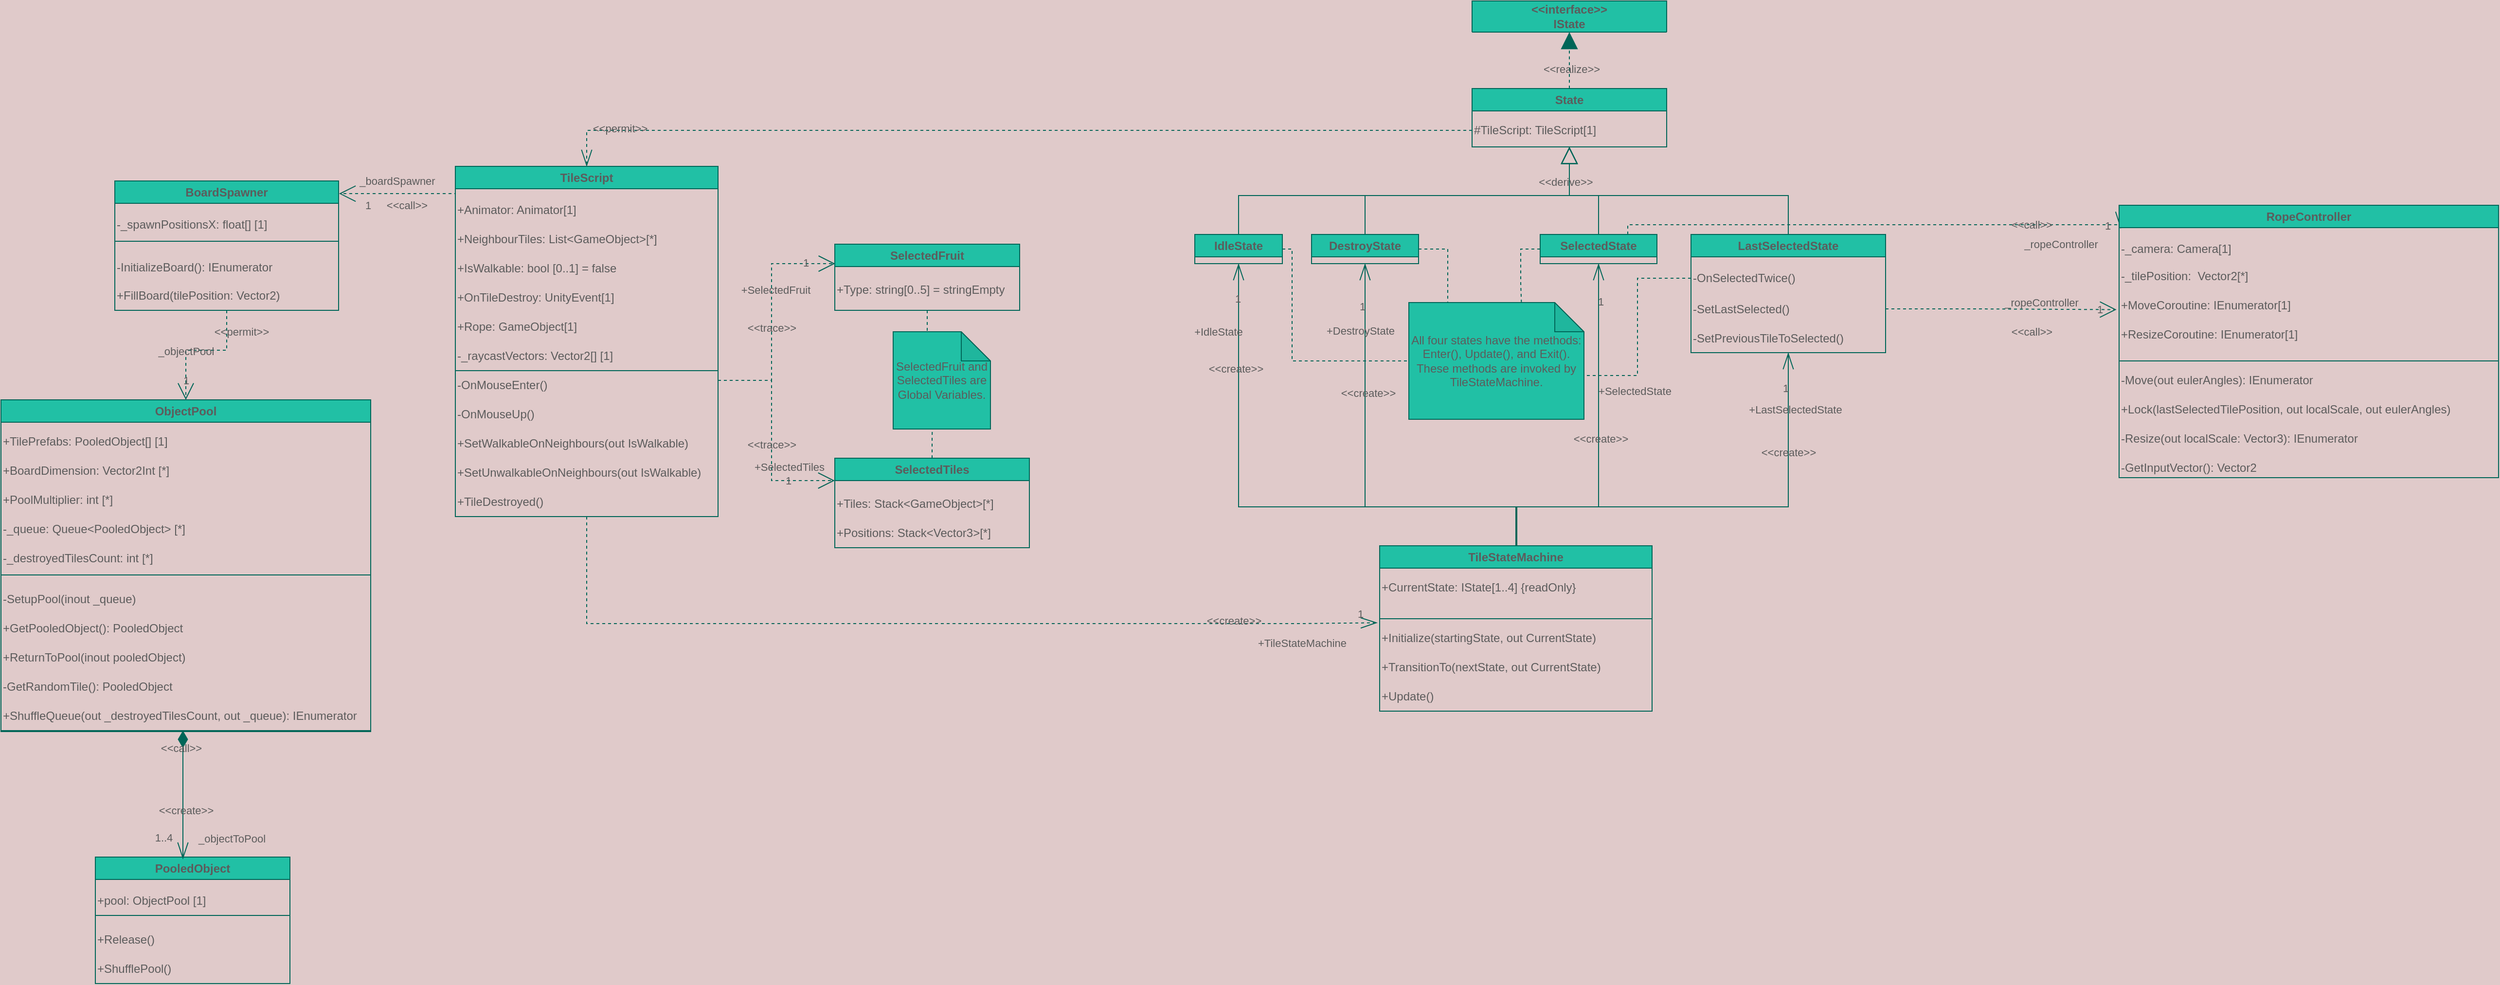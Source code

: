 <mxfile version="21.6.9" type="device">
  <diagram id="C5RBs43oDa-KdzZeNtuy" name="Page-1">
    <mxGraphModel dx="3450" dy="1766" grid="0" gridSize="10" guides="1" tooltips="1" connect="1" arrows="1" fold="1" page="0" pageScale="1" pageWidth="827" pageHeight="583" background="#E0CACA" math="0" shadow="0">
      <root>
        <mxCell id="WIyWlLk6GJQsqaUBKTNV-0" />
        <mxCell id="WIyWlLk6GJQsqaUBKTNV-1" parent="WIyWlLk6GJQsqaUBKTNV-0" />
        <mxCell id="SFKILxLSwBhXkKVqzURa-63" style="edgeStyle=orthogonalEdgeStyle;rounded=0;orthogonalLoop=1;jettySize=auto;html=1;entryX=0.002;entryY=0.289;entryDx=0;entryDy=0;fontFamily=Helvetica;fontSize=12;fontColor=default;dashed=1;endArrow=open;endFill=0;endSize=15;labelBackgroundColor=none;entryPerimeter=0;strokeColor=#006658;" parent="WIyWlLk6GJQsqaUBKTNV-1" source="uQVrP28S_F7K4TdN7hIF-12" target="SFKILxLSwBhXkKVqzURa-49" edge="1">
          <mxGeometry relative="1" as="geometry">
            <Array as="points">
              <mxPoint x="-1465" y="-710" />
              <mxPoint x="-1465" y="-830" />
              <mxPoint x="-1400" y="-830" />
            </Array>
          </mxGeometry>
        </mxCell>
        <mxCell id="oiQI0FqOkNspHOUpeURa-0" value="1" style="edgeLabel;html=1;align=center;verticalAlign=middle;resizable=0;points=[];labelBackgroundColor=none;fontColor=#5C5C5C;" parent="SFKILxLSwBhXkKVqzURa-63" vertex="1" connectable="0">
          <mxGeometry x="0.739" y="1" relative="1" as="geometry">
            <mxPoint as="offset" />
          </mxGeometry>
        </mxCell>
        <mxCell id="oiQI0FqOkNspHOUpeURa-2" value="+SelectedFruit" style="edgeLabel;html=1;align=center;verticalAlign=middle;resizable=0;points=[];labelBackgroundColor=none;fontColor=#5C5C5C;" parent="SFKILxLSwBhXkKVqzURa-63" vertex="1" connectable="0">
          <mxGeometry x="0.239" y="-2" relative="1" as="geometry">
            <mxPoint x="2" y="1" as="offset" />
          </mxGeometry>
        </mxCell>
        <mxCell id="oiQI0FqOkNspHOUpeURa-43" value="&amp;lt;&amp;lt;trace&amp;gt;&amp;gt;" style="edgeLabel;html=1;align=center;verticalAlign=middle;resizable=0;points=[];labelBackgroundColor=none;fontColor=#5C5C5C;" parent="SFKILxLSwBhXkKVqzURa-63" vertex="1" connectable="0">
          <mxGeometry x="-0.094" relative="1" as="geometry">
            <mxPoint as="offset" />
          </mxGeometry>
        </mxCell>
        <mxCell id="SFKILxLSwBhXkKVqzURa-80" style="edgeStyle=orthogonalEdgeStyle;rounded=0;orthogonalLoop=1;jettySize=auto;html=1;entryX=0;entryY=0.25;entryDx=0;entryDy=0;fontFamily=Helvetica;fontSize=12;fontColor=default;dashed=1;endSize=15;endArrow=open;endFill=0;labelBackgroundColor=none;strokeColor=#006658;" parent="WIyWlLk6GJQsqaUBKTNV-1" source="uQVrP28S_F7K4TdN7hIF-12" target="SFKILxLSwBhXkKVqzURa-46" edge="1">
          <mxGeometry relative="1" as="geometry">
            <Array as="points">
              <mxPoint x="-1465" y="-710" />
              <mxPoint x="-1465" y="-607" />
            </Array>
          </mxGeometry>
        </mxCell>
        <mxCell id="oiQI0FqOkNspHOUpeURa-1" value="1" style="edgeLabel;html=1;align=center;verticalAlign=middle;resizable=0;points=[];labelBackgroundColor=none;fontColor=#5C5C5C;" parent="SFKILxLSwBhXkKVqzURa-80" vertex="1" connectable="0">
          <mxGeometry x="0.566" relative="1" as="geometry">
            <mxPoint as="offset" />
          </mxGeometry>
        </mxCell>
        <mxCell id="oiQI0FqOkNspHOUpeURa-3" value="+SelectedTiles" style="edgeLabel;html=1;align=center;verticalAlign=middle;resizable=0;points=[];labelBackgroundColor=none;fontColor=#5C5C5C;" parent="SFKILxLSwBhXkKVqzURa-80" vertex="1" connectable="0">
          <mxGeometry x="-0.091" y="1" relative="1" as="geometry">
            <mxPoint x="17" y="42" as="offset" />
          </mxGeometry>
        </mxCell>
        <mxCell id="oiQI0FqOkNspHOUpeURa-44" value="&amp;lt;&amp;lt;trace&amp;gt;&amp;gt;" style="edgeLabel;html=1;align=center;verticalAlign=middle;resizable=0;points=[];labelBackgroundColor=none;fontColor=#5C5C5C;" parent="SFKILxLSwBhXkKVqzURa-80" vertex="1" connectable="0">
          <mxGeometry x="0.085" relative="1" as="geometry">
            <mxPoint as="offset" />
          </mxGeometry>
        </mxCell>
        <mxCell id="uQVrP28S_F7K4TdN7hIF-12" value="&lt;div&gt;TileScript&lt;/div&gt;" style="swimlane;whiteSpace=wrap;html=1;fillStyle=auto;labelBackgroundColor=none;rounded=0;fillColor=#21C0A5;strokeColor=#006658;fontColor=#5C5C5C;" parent="WIyWlLk6GJQsqaUBKTNV-1" vertex="1">
          <mxGeometry x="-1790" y="-930" width="270" height="360" as="geometry" />
        </mxCell>
        <mxCell id="uQVrP28S_F7K4TdN7hIF-13" value="+Animator: Animator[1]" style="text;html=1;align=left;verticalAlign=middle;resizable=0;points=[];autosize=1;strokeColor=none;fillColor=none;container=0;labelPosition=center;verticalLabelPosition=middle;labelBackgroundColor=none;rounded=0;fontColor=#5C5C5C;" parent="uQVrP28S_F7K4TdN7hIF-12" vertex="1">
          <mxGeometry y="30" width="140" height="30" as="geometry" />
        </mxCell>
        <mxCell id="uQVrP28S_F7K4TdN7hIF-15" value="+NeighbourTiles: List&amp;lt;GameObject&amp;gt;[*]" style="text;html=1;align=left;verticalAlign=middle;resizable=0;points=[];autosize=1;strokeColor=none;fillColor=none;labelBackgroundColor=none;rounded=0;fontColor=#5C5C5C;" parent="uQVrP28S_F7K4TdN7hIF-12" vertex="1">
          <mxGeometry y="60" width="230" height="30" as="geometry" />
        </mxCell>
        <mxCell id="uQVrP28S_F7K4TdN7hIF-16" value="+IsWalkable: bool [0..1] = false" style="text;html=1;align=left;verticalAlign=middle;resizable=0;points=[];autosize=1;strokeColor=none;fillColor=none;labelBackgroundColor=none;rounded=0;fontColor=#5C5C5C;" parent="uQVrP28S_F7K4TdN7hIF-12" vertex="1">
          <mxGeometry y="90" width="180" height="30" as="geometry" />
        </mxCell>
        <mxCell id="uQVrP28S_F7K4TdN7hIF-18" value="+OnTileDestroy: UnityEvent[1]" style="text;html=1;align=left;verticalAlign=middle;resizable=0;points=[];autosize=1;strokeColor=none;fillColor=none;labelBackgroundColor=none;rounded=0;fontColor=#5C5C5C;" parent="uQVrP28S_F7K4TdN7hIF-12" vertex="1">
          <mxGeometry y="120" width="180" height="30" as="geometry" />
        </mxCell>
        <mxCell id="uQVrP28S_F7K4TdN7hIF-21" value="+Rope: GameObject[1]" style="text;html=1;align=left;verticalAlign=middle;resizable=0;points=[];autosize=1;strokeColor=none;fillColor=none;labelBackgroundColor=none;rounded=0;fontColor=#5C5C5C;" parent="uQVrP28S_F7K4TdN7hIF-12" vertex="1">
          <mxGeometry y="150" width="140" height="30" as="geometry" />
        </mxCell>
        <mxCell id="uQVrP28S_F7K4TdN7hIF-23" value="-_raycastVectors: Vector2[] [1]" style="text;html=1;align=left;verticalAlign=middle;resizable=0;points=[];autosize=1;strokeColor=none;fillColor=none;labelBackgroundColor=none;rounded=0;fontColor=#5C5C5C;" parent="uQVrP28S_F7K4TdN7hIF-12" vertex="1">
          <mxGeometry y="180" width="180" height="30" as="geometry" />
        </mxCell>
        <mxCell id="uQVrP28S_F7K4TdN7hIF-25" value="" style="swimlane;startSize=0;labelBackgroundColor=none;rounded=0;fillColor=#21C0A5;strokeColor=#006658;fontColor=#5C5C5C;" parent="uQVrP28S_F7K4TdN7hIF-12" vertex="1">
          <mxGeometry y="210" width="270" height="150" as="geometry" />
        </mxCell>
        <mxCell id="uQVrP28S_F7K4TdN7hIF-26" value="-OnMouseEnter()" style="text;html=1;align=left;verticalAlign=middle;resizable=0;points=[];autosize=1;strokeColor=none;fillColor=none;labelBackgroundColor=none;rounded=0;fontColor=#5C5C5C;" parent="uQVrP28S_F7K4TdN7hIF-25" vertex="1">
          <mxGeometry width="110" height="30" as="geometry" />
        </mxCell>
        <mxCell id="uQVrP28S_F7K4TdN7hIF-27" value="-OnMouseUp()" style="text;html=1;align=left;verticalAlign=middle;resizable=0;points=[];autosize=1;strokeColor=none;fillColor=none;labelBackgroundColor=none;rounded=0;fontColor=#5C5C5C;" parent="uQVrP28S_F7K4TdN7hIF-25" vertex="1">
          <mxGeometry y="30" width="100" height="30" as="geometry" />
        </mxCell>
        <mxCell id="uQVrP28S_F7K4TdN7hIF-28" value="+SetWalkableOnNeighbours(out IsWalkable)" style="text;html=1;align=left;verticalAlign=middle;resizable=0;points=[];autosize=1;strokeColor=none;fillColor=none;labelBackgroundColor=none;rounded=0;fontColor=#5C5C5C;" parent="uQVrP28S_F7K4TdN7hIF-25" vertex="1">
          <mxGeometry y="60" width="250" height="30" as="geometry" />
        </mxCell>
        <mxCell id="uQVrP28S_F7K4TdN7hIF-29" value="+SetUnwalkableOnNeighbours(out IsWalkable)" style="text;html=1;align=left;verticalAlign=middle;resizable=0;points=[];autosize=1;strokeColor=none;fillColor=none;labelBackgroundColor=none;rounded=0;fontColor=#5C5C5C;" parent="uQVrP28S_F7K4TdN7hIF-25" vertex="1">
          <mxGeometry y="90" width="270" height="30" as="geometry" />
        </mxCell>
        <mxCell id="uQVrP28S_F7K4TdN7hIF-30" value="+TileDestroyed()" style="text;html=1;align=left;verticalAlign=middle;resizable=0;points=[];autosize=1;strokeColor=none;fillColor=none;labelBackgroundColor=none;rounded=0;fontColor=#5C5C5C;" parent="uQVrP28S_F7K4TdN7hIF-25" vertex="1">
          <mxGeometry y="120" width="110" height="30" as="geometry" />
        </mxCell>
        <mxCell id="SFKILxLSwBhXkKVqzURa-65" style="edgeStyle=orthogonalEdgeStyle;rounded=0;orthogonalLoop=1;jettySize=auto;html=1;entryX=0.5;entryY=1;entryDx=0;entryDy=0;fontFamily=Helvetica;fontSize=12;fontColor=default;endSize=15;endArrow=openThin;endFill=0;exitX=0.5;exitY=0;exitDx=0;exitDy=0;labelBackgroundColor=none;strokeColor=#006658;" parent="WIyWlLk6GJQsqaUBKTNV-1" target="SFKILxLSwBhXkKVqzURa-17" edge="1">
          <mxGeometry relative="1" as="geometry">
            <Array as="points">
              <mxPoint x="-699" y="-580" />
              <mxPoint x="-985" y="-580" />
            </Array>
            <mxPoint x="-699" y="-540" as="sourcePoint" />
            <mxPoint x="-1054" y="-830" as="targetPoint" />
          </mxGeometry>
        </mxCell>
        <mxCell id="40h2hINtS4l5_tBlp3Hd-1" value="+IdleState" style="edgeLabel;html=1;align=center;verticalAlign=middle;resizable=0;points=[];labelBackgroundColor=none;fontColor=#5C5C5C;" parent="SFKILxLSwBhXkKVqzURa-65" vertex="1" connectable="0">
          <mxGeometry x="0.018" y="-4" relative="1" as="geometry">
            <mxPoint x="-54" y="-176" as="offset" />
          </mxGeometry>
        </mxCell>
        <mxCell id="oiQI0FqOkNspHOUpeURa-12" value="1" style="edgeLabel;html=1;align=center;verticalAlign=middle;resizable=0;points=[];labelBackgroundColor=none;fontColor=#5C5C5C;" parent="SFKILxLSwBhXkKVqzURa-65" vertex="1" connectable="0">
          <mxGeometry x="0.875" y="1" relative="1" as="geometry">
            <mxPoint as="offset" />
          </mxGeometry>
        </mxCell>
        <mxCell id="oiQI0FqOkNspHOUpeURa-37" value="&amp;lt;&amp;lt;create&amp;gt;&amp;gt;" style="edgeLabel;html=1;align=center;verticalAlign=middle;resizable=0;points=[];labelBackgroundColor=none;fontColor=#5C5C5C;" parent="SFKILxLSwBhXkKVqzURa-65" vertex="1" connectable="0">
          <mxGeometry x="0.625" y="3" relative="1" as="geometry">
            <mxPoint as="offset" />
          </mxGeometry>
        </mxCell>
        <mxCell id="SFKILxLSwBhXkKVqzURa-66" style="edgeStyle=orthogonalEdgeStyle;rounded=0;orthogonalLoop=1;jettySize=auto;html=1;entryX=0.5;entryY=1;entryDx=0;entryDy=0;fontFamily=Helvetica;fontSize=12;fontColor=default;endSize=15;endArrow=openThin;endFill=0;labelBackgroundColor=none;strokeColor=#006658;" parent="WIyWlLk6GJQsqaUBKTNV-1" source="uQVrP28S_F7K4TdN7hIF-31" target="uQVrP28S_F7K4TdN7hIF-44" edge="1">
          <mxGeometry relative="1" as="geometry">
            <Array as="points">
              <mxPoint x="-700" y="-580" />
              <mxPoint x="-615" y="-580" />
            </Array>
            <mxPoint x="-735" y="-700" as="targetPoint" />
          </mxGeometry>
        </mxCell>
        <mxCell id="40h2hINtS4l5_tBlp3Hd-2" value="+SelectedState" style="edgeLabel;html=1;align=center;verticalAlign=middle;resizable=0;points=[];labelBackgroundColor=none;fontColor=#5C5C5C;" parent="SFKILxLSwBhXkKVqzURa-66" vertex="1" connectable="0">
          <mxGeometry x="-0.223" y="1" relative="1" as="geometry">
            <mxPoint x="38" y="-99" as="offset" />
          </mxGeometry>
        </mxCell>
        <mxCell id="oiQI0FqOkNspHOUpeURa-13" value="1" style="edgeLabel;html=1;align=center;verticalAlign=middle;resizable=0;points=[];labelBackgroundColor=none;fontColor=#5C5C5C;" parent="SFKILxLSwBhXkKVqzURa-66" vertex="1" connectable="0">
          <mxGeometry x="0.794" y="-2" relative="1" as="geometry">
            <mxPoint as="offset" />
          </mxGeometry>
        </mxCell>
        <mxCell id="oiQI0FqOkNspHOUpeURa-39" value="&amp;lt;&amp;lt;create&amp;gt;&amp;gt;" style="edgeLabel;html=1;align=center;verticalAlign=middle;resizable=0;points=[];labelBackgroundColor=none;fontColor=#5C5C5C;" parent="SFKILxLSwBhXkKVqzURa-66" vertex="1" connectable="0">
          <mxGeometry x="0.042" y="-2" relative="1" as="geometry">
            <mxPoint as="offset" />
          </mxGeometry>
        </mxCell>
        <mxCell id="SFKILxLSwBhXkKVqzURa-67" style="edgeStyle=orthogonalEdgeStyle;rounded=0;orthogonalLoop=1;jettySize=auto;html=1;fontFamily=Helvetica;fontSize=12;fontColor=default;endArrow=openThin;endFill=0;endSize=15;labelBackgroundColor=none;strokeColor=#006658;" parent="WIyWlLk6GJQsqaUBKTNV-1" source="uQVrP28S_F7K4TdN7hIF-31" target="SFKILxLSwBhXkKVqzURa-14" edge="1">
          <mxGeometry relative="1" as="geometry">
            <Array as="points">
              <mxPoint x="-700" y="-580" />
              <mxPoint x="-420" y="-580" />
            </Array>
            <mxPoint x="-115" y="-640" as="targetPoint" />
          </mxGeometry>
        </mxCell>
        <mxCell id="oiQI0FqOkNspHOUpeURa-15" value="1" style="edgeLabel;html=1;align=center;verticalAlign=middle;resizable=0;points=[];labelBackgroundColor=none;fontColor=#5C5C5C;" parent="SFKILxLSwBhXkKVqzURa-67" vertex="1" connectable="0">
          <mxGeometry x="0.849" y="3" relative="1" as="geometry">
            <mxPoint as="offset" />
          </mxGeometry>
        </mxCell>
        <mxCell id="oiQI0FqOkNspHOUpeURa-40" value="&amp;lt;&amp;lt;create&amp;gt;&amp;gt;" style="edgeLabel;html=1;align=center;verticalAlign=middle;resizable=0;points=[];labelBackgroundColor=none;fontColor=#5C5C5C;" parent="SFKILxLSwBhXkKVqzURa-67" vertex="1" connectable="0">
          <mxGeometry x="0.574" relative="1" as="geometry">
            <mxPoint as="offset" />
          </mxGeometry>
        </mxCell>
        <mxCell id="SFKILxLSwBhXkKVqzURa-68" style="edgeStyle=orthogonalEdgeStyle;rounded=0;orthogonalLoop=1;jettySize=auto;html=1;entryX=0.5;entryY=1;entryDx=0;entryDy=0;fontFamily=Helvetica;fontSize=12;fontColor=default;endArrow=openThin;endFill=0;endSize=15;labelBackgroundColor=none;strokeColor=#006658;" parent="WIyWlLk6GJQsqaUBKTNV-1" target="SFKILxLSwBhXkKVqzURa-29" edge="1">
          <mxGeometry relative="1" as="geometry">
            <mxPoint x="-700.0" y="-540" as="sourcePoint" />
            <mxPoint x="-230" y="-800" as="targetPoint" />
            <Array as="points">
              <mxPoint x="-700" y="-580" />
              <mxPoint x="-855" y="-580" />
            </Array>
          </mxGeometry>
        </mxCell>
        <mxCell id="40h2hINtS4l5_tBlp3Hd-3" value="+LastSelectedState" style="edgeLabel;html=1;align=center;verticalAlign=middle;resizable=0;points=[];labelBackgroundColor=none;fontColor=#5C5C5C;" parent="SFKILxLSwBhXkKVqzURa-68" vertex="1" connectable="0">
          <mxGeometry x="-0.58" y="4" relative="1" as="geometry">
            <mxPoint x="340" y="-104" as="offset" />
          </mxGeometry>
        </mxCell>
        <mxCell id="40h2hINtS4l5_tBlp3Hd-4" value="+DestroyState" style="edgeLabel;html=1;align=center;verticalAlign=middle;resizable=0;points=[];labelBackgroundColor=none;fontColor=#5C5C5C;" parent="SFKILxLSwBhXkKVqzURa-68" vertex="1" connectable="0">
          <mxGeometry x="0.653" y="-4" relative="1" as="geometry">
            <mxPoint x="-9" y="-8" as="offset" />
          </mxGeometry>
        </mxCell>
        <mxCell id="oiQI0FqOkNspHOUpeURa-14" value="1" style="edgeLabel;html=1;align=center;verticalAlign=middle;resizable=0;points=[];labelBackgroundColor=none;fontColor=#5C5C5C;" parent="SFKILxLSwBhXkKVqzURa-68" vertex="1" connectable="0">
          <mxGeometry x="0.805" y="3" relative="1" as="geometry">
            <mxPoint as="offset" />
          </mxGeometry>
        </mxCell>
        <mxCell id="oiQI0FqOkNspHOUpeURa-38" value="&amp;lt;&amp;lt;create&amp;gt;&amp;gt;" style="edgeLabel;html=1;align=center;verticalAlign=middle;resizable=0;points=[];labelBackgroundColor=none;fontColor=#5C5C5C;" parent="SFKILxLSwBhXkKVqzURa-68" vertex="1" connectable="0">
          <mxGeometry x="0.405" y="-3" relative="1" as="geometry">
            <mxPoint as="offset" />
          </mxGeometry>
        </mxCell>
        <mxCell id="uQVrP28S_F7K4TdN7hIF-31" value="TileStateMachine" style="swimlane;whiteSpace=wrap;html=1;labelBackgroundColor=none;rounded=0;fillColor=#21C0A5;strokeColor=#006658;fontColor=#5C5C5C;" parent="WIyWlLk6GJQsqaUBKTNV-1" vertex="1">
          <mxGeometry x="-840" y="-540" width="280" height="170" as="geometry" />
        </mxCell>
        <mxCell id="uQVrP28S_F7K4TdN7hIF-32" value="+CurrentState: IState[1..4] {readOnly}" style="text;html=1;align=left;verticalAlign=middle;resizable=0;points=[];autosize=1;strokeColor=none;fillColor=none;labelBackgroundColor=none;rounded=0;fontColor=#5C5C5C;" parent="uQVrP28S_F7K4TdN7hIF-31" vertex="1">
          <mxGeometry y="28" width="220" height="30" as="geometry" />
        </mxCell>
        <mxCell id="SFKILxLSwBhXkKVqzURa-82" style="edgeStyle=orthogonalEdgeStyle;rounded=0;orthogonalLoop=1;jettySize=auto;html=1;entryX=0.5;entryY=1;entryDx=0;entryDy=0;fontFamily=Helvetica;fontSize=12;fontColor=default;dashed=1;endSize=15;endArrow=block;endFill=1;labelBackgroundColor=none;strokeColor=#006658;" parent="WIyWlLk6GJQsqaUBKTNV-1" source="uQVrP28S_F7K4TdN7hIF-42" target="SFKILxLSwBhXkKVqzURa-15" edge="1">
          <mxGeometry relative="1" as="geometry" />
        </mxCell>
        <mxCell id="oiQI0FqOkNspHOUpeURa-33" value="&amp;lt;&amp;lt;realize&amp;gt;&amp;gt;" style="edgeLabel;html=1;align=center;verticalAlign=middle;resizable=0;points=[];labelBackgroundColor=none;fontColor=#5C5C5C;" parent="SFKILxLSwBhXkKVqzURa-82" vertex="1" connectable="0">
          <mxGeometry x="-0.305" y="-2" relative="1" as="geometry">
            <mxPoint as="offset" />
          </mxGeometry>
        </mxCell>
        <mxCell id="uQVrP28S_F7K4TdN7hIF-42" value="&lt;div&gt;State&lt;/div&gt;" style="swimlane;whiteSpace=wrap;html=1;labelBackgroundColor=none;rounded=0;fillColor=#21C0A5;strokeColor=#006658;fontColor=#5C5C5C;" parent="WIyWlLk6GJQsqaUBKTNV-1" vertex="1">
          <mxGeometry x="-745" y="-1010" width="200" height="60" as="geometry">
            <mxRectangle x="-745" y="-1010" width="70" height="30" as="alternateBounds" />
          </mxGeometry>
        </mxCell>
        <mxCell id="uQVrP28S_F7K4TdN7hIF-43" value="#TileScript: TileScript[1]" style="text;html=1;align=left;verticalAlign=middle;resizable=0;points=[];autosize=1;strokeColor=none;fillColor=none;labelBackgroundColor=none;rounded=0;fontColor=#5C5C5C;" parent="uQVrP28S_F7K4TdN7hIF-42" vertex="1">
          <mxGeometry y="28" width="150" height="30" as="geometry" />
        </mxCell>
        <mxCell id="SFKILxLSwBhXkKVqzURa-84" style="edgeStyle=orthogonalEdgeStyle;rounded=0;orthogonalLoop=1;jettySize=auto;html=1;entryX=0.5;entryY=1;entryDx=0;entryDy=0;fontFamily=Helvetica;fontSize=12;fontColor=default;endSize=15;endArrow=block;endFill=0;labelBackgroundColor=none;strokeColor=#006658;" parent="WIyWlLk6GJQsqaUBKTNV-1" source="uQVrP28S_F7K4TdN7hIF-44" target="uQVrP28S_F7K4TdN7hIF-42" edge="1">
          <mxGeometry relative="1" as="geometry" />
        </mxCell>
        <mxCell id="oiQI0FqOkNspHOUpeURa-17" style="edgeStyle=orthogonalEdgeStyle;rounded=0;orthogonalLoop=1;jettySize=auto;html=1;dashed=1;endSize=15;endArrow=openThin;endFill=0;exitX=0.75;exitY=0;exitDx=0;exitDy=0;entryX=0.004;entryY=0.085;entryDx=0;entryDy=0;entryPerimeter=0;labelBackgroundColor=none;fontColor=default;strokeColor=#006658;" parent="WIyWlLk6GJQsqaUBKTNV-1" source="uQVrP28S_F7K4TdN7hIF-44" target="uQVrP28S_F7K4TdN7hIF-50" edge="1">
          <mxGeometry relative="1" as="geometry">
            <mxPoint x="-100" y="-480" as="targetPoint" />
            <Array as="points">
              <mxPoint x="-585" y="-870" />
              <mxPoint x="-78" y="-870" />
            </Array>
          </mxGeometry>
        </mxCell>
        <mxCell id="oiQI0FqOkNspHOUpeURa-20" value="&lt;div&gt;_ropeController&lt;/div&gt;" style="edgeLabel;html=1;align=center;verticalAlign=middle;resizable=0;points=[];labelBackgroundColor=none;fontColor=#5C5C5C;" parent="oiQI0FqOkNspHOUpeURa-17" vertex="1" connectable="0">
          <mxGeometry x="0.908" y="-2" relative="1" as="geometry">
            <mxPoint x="-42" y="18" as="offset" />
          </mxGeometry>
        </mxCell>
        <mxCell id="oiQI0FqOkNspHOUpeURa-21" value="1" style="edgeLabel;html=1;align=center;verticalAlign=middle;resizable=0;points=[];labelBackgroundColor=none;fontColor=#5C5C5C;" parent="oiQI0FqOkNspHOUpeURa-17" vertex="1" connectable="0">
          <mxGeometry x="0.933" y="-1" relative="1" as="geometry">
            <mxPoint as="offset" />
          </mxGeometry>
        </mxCell>
        <mxCell id="oiQI0FqOkNspHOUpeURa-35" value="&amp;lt;&amp;lt;call&amp;gt;&amp;gt;" style="edgeLabel;html=1;align=center;verticalAlign=middle;resizable=0;points=[];labelBackgroundColor=none;fontColor=#5C5C5C;" parent="oiQI0FqOkNspHOUpeURa-17" vertex="1" connectable="0">
          <mxGeometry x="0.781" relative="1" as="geometry">
            <mxPoint x="-39" as="offset" />
          </mxGeometry>
        </mxCell>
        <mxCell id="oiQI0FqOkNspHOUpeURa-27" style="edgeStyle=orthogonalEdgeStyle;rounded=0;orthogonalLoop=1;jettySize=auto;html=1;entryX=0.643;entryY=0.011;entryDx=0;entryDy=0;entryPerimeter=0;dashed=1;endArrow=none;endFill=0;exitX=0;exitY=0.5;exitDx=0;exitDy=0;labelBackgroundColor=none;fontColor=default;strokeColor=#006658;" parent="WIyWlLk6GJQsqaUBKTNV-1" source="uQVrP28S_F7K4TdN7hIF-44" target="oiQI0FqOkNspHOUpeURa-25" edge="1">
          <mxGeometry relative="1" as="geometry" />
        </mxCell>
        <mxCell id="uQVrP28S_F7K4TdN7hIF-44" value="&lt;div&gt;SelectedState&lt;/div&gt;" style="swimlane;whiteSpace=wrap;html=1;labelBackgroundColor=none;rounded=0;fillColor=#21C0A5;strokeColor=#006658;fontColor=#5C5C5C;" parent="WIyWlLk6GJQsqaUBKTNV-1" vertex="1" collapsed="1">
          <mxGeometry x="-675" y="-860" width="120" height="30" as="geometry">
            <mxRectangle x="-675" y="-860" width="210" height="60" as="alternateBounds" />
          </mxGeometry>
        </mxCell>
        <mxCell id="SFKILxLSwBhXkKVqzURa-96" style="edgeStyle=orthogonalEdgeStyle;rounded=0;orthogonalLoop=1;jettySize=auto;html=1;fontFamily=Helvetica;fontSize=12;fontColor=default;endSize=15;dashed=1;endArrow=open;endFill=0;labelBackgroundColor=none;strokeColor=#006658;" parent="uQVrP28S_F7K4TdN7hIF-44" edge="1">
          <mxGeometry relative="1" as="geometry">
            <mxPoint x="730" y="380" as="targetPoint" />
            <mxPoint x="210" y="109.957" as="sourcePoint" />
          </mxGeometry>
        </mxCell>
        <mxCell id="uQVrP28S_F7K4TdN7hIF-50" value="&lt;div&gt;RopeController&lt;/div&gt;" style="swimlane;whiteSpace=wrap;html=1;labelBackgroundColor=none;rounded=0;fillColor=#21C0A5;strokeColor=#006658;fontColor=#5C5C5C;" parent="WIyWlLk6GJQsqaUBKTNV-1" vertex="1">
          <mxGeometry x="-80" y="-890" width="390" height="280" as="geometry" />
        </mxCell>
        <mxCell id="uQVrP28S_F7K4TdN7hIF-51" value="-_camera: Camera[1]" style="text;html=1;align=left;verticalAlign=middle;resizable=0;points=[];autosize=1;strokeColor=none;fillColor=none;labelBackgroundColor=none;rounded=0;fontColor=#5C5C5C;" parent="uQVrP28S_F7K4TdN7hIF-50" vertex="1">
          <mxGeometry y="30" width="140" height="30" as="geometry" />
        </mxCell>
        <mxCell id="uQVrP28S_F7K4TdN7hIF-52" value="-_tilePosition:&amp;nbsp; Vector2[*]" style="text;html=1;align=left;verticalAlign=middle;resizable=0;points=[];autosize=1;strokeColor=none;fillColor=none;labelBackgroundColor=none;rounded=0;fontColor=#5C5C5C;" parent="uQVrP28S_F7K4TdN7hIF-50" vertex="1">
          <mxGeometry y="58" width="150" height="30" as="geometry" />
        </mxCell>
        <mxCell id="uQVrP28S_F7K4TdN7hIF-53" value="+MoveCoroutine: IEnumerator[1]" style="text;html=1;align=left;verticalAlign=middle;resizable=0;points=[];autosize=1;strokeColor=none;fillColor=none;labelBackgroundColor=none;rounded=0;fontColor=#5C5C5C;" parent="uQVrP28S_F7K4TdN7hIF-50" vertex="1">
          <mxGeometry y="88" width="190" height="30" as="geometry" />
        </mxCell>
        <mxCell id="uQVrP28S_F7K4TdN7hIF-54" value="+ResizeCoroutine: IEnumerator[1]" style="text;html=1;align=left;verticalAlign=middle;resizable=0;points=[];autosize=1;strokeColor=none;fillColor=none;labelBackgroundColor=none;rounded=0;fontColor=#5C5C5C;" parent="uQVrP28S_F7K4TdN7hIF-50" vertex="1">
          <mxGeometry y="118" width="200" height="30" as="geometry" />
        </mxCell>
        <mxCell id="uQVrP28S_F7K4TdN7hIF-55" value="" style="swimlane;startSize=0;labelBackgroundColor=none;rounded=0;fillColor=#21C0A5;strokeColor=#006658;fontColor=#5C5C5C;" parent="uQVrP28S_F7K4TdN7hIF-50" vertex="1">
          <mxGeometry y="160" width="390" height="120" as="geometry" />
        </mxCell>
        <mxCell id="uQVrP28S_F7K4TdN7hIF-56" value="-Move(out eulerAngles): IEnumerator" style="text;html=1;align=left;verticalAlign=middle;resizable=0;points=[];autosize=1;strokeColor=none;fillColor=none;labelBackgroundColor=none;rounded=0;fontColor=#5C5C5C;" parent="uQVrP28S_F7K4TdN7hIF-55" vertex="1">
          <mxGeometry y="5" width="210" height="30" as="geometry" />
        </mxCell>
        <mxCell id="uQVrP28S_F7K4TdN7hIF-57" value="+Lock(lastSelectedTilePosition, out localScale, out eulerAngles)" style="text;html=1;align=left;verticalAlign=middle;resizable=0;points=[];autosize=1;strokeColor=none;fillColor=none;labelBackgroundColor=none;rounded=0;fontColor=#5C5C5C;" parent="uQVrP28S_F7K4TdN7hIF-55" vertex="1">
          <mxGeometry y="35" width="350" height="30" as="geometry" />
        </mxCell>
        <mxCell id="uQVrP28S_F7K4TdN7hIF-59" value="-Resize(out localScale: Vector3): IEnumerator" style="text;html=1;align=left;verticalAlign=middle;resizable=0;points=[];autosize=1;strokeColor=none;fillColor=none;labelBackgroundColor=none;rounded=0;fontColor=#5C5C5C;" parent="uQVrP28S_F7K4TdN7hIF-55" vertex="1">
          <mxGeometry y="65" width="260" height="30" as="geometry" />
        </mxCell>
        <mxCell id="uQVrP28S_F7K4TdN7hIF-60" value="-GetInputVector(): Vector2" style="text;html=1;align=left;verticalAlign=middle;resizable=0;points=[];autosize=1;strokeColor=none;fillColor=none;labelBackgroundColor=none;rounded=0;fontColor=#5C5C5C;" parent="uQVrP28S_F7K4TdN7hIF-55" vertex="1">
          <mxGeometry y="95" width="160" height="30" as="geometry" />
        </mxCell>
        <mxCell id="uQVrP28S_F7K4TdN7hIF-61" value="PooledObject" style="swimlane;whiteSpace=wrap;html=1;labelBackgroundColor=none;rounded=0;fillColor=#21C0A5;strokeColor=#006658;fontColor=#5C5C5C;" parent="WIyWlLk6GJQsqaUBKTNV-1" vertex="1">
          <mxGeometry x="-2160" y="-220" width="200" height="130" as="geometry" />
        </mxCell>
        <mxCell id="uQVrP28S_F7K4TdN7hIF-62" value="+pool: ObjectPool [1]" style="text;html=1;align=left;verticalAlign=middle;resizable=0;points=[];autosize=1;strokeColor=none;fillColor=none;labelBackgroundColor=none;rounded=0;fontColor=#5C5C5C;" parent="uQVrP28S_F7K4TdN7hIF-61" vertex="1">
          <mxGeometry y="30" width="130" height="30" as="geometry" />
        </mxCell>
        <mxCell id="uQVrP28S_F7K4TdN7hIF-63" value="" style="swimlane;startSize=0;labelBackgroundColor=none;rounded=0;fillColor=#21C0A5;strokeColor=#006658;fontColor=#5C5C5C;" parent="uQVrP28S_F7K4TdN7hIF-61" vertex="1">
          <mxGeometry y="60" width="200" height="70" as="geometry" />
        </mxCell>
        <mxCell id="uQVrP28S_F7K4TdN7hIF-64" value="+Release()" style="text;html=1;align=left;verticalAlign=middle;resizable=0;points=[];autosize=1;strokeColor=none;fillColor=none;labelBackgroundColor=none;rounded=0;fontColor=#5C5C5C;" parent="uQVrP28S_F7K4TdN7hIF-63" vertex="1">
          <mxGeometry y="10" width="80" height="30" as="geometry" />
        </mxCell>
        <mxCell id="uQVrP28S_F7K4TdN7hIF-65" value="+ShufflePool()" style="text;html=1;align=left;verticalAlign=middle;resizable=0;points=[];autosize=1;strokeColor=none;fillColor=none;labelBackgroundColor=none;rounded=0;fontColor=#5C5C5C;" parent="uQVrP28S_F7K4TdN7hIF-63" vertex="1">
          <mxGeometry y="40" width="100" height="30" as="geometry" />
        </mxCell>
        <mxCell id="uQVrP28S_F7K4TdN7hIF-66" value="ObjectPool" style="swimlane;whiteSpace=wrap;html=1;labelBackgroundColor=none;rounded=0;fillColor=#21C0A5;strokeColor=#006658;fontColor=#5C5C5C;" parent="WIyWlLk6GJQsqaUBKTNV-1" vertex="1">
          <mxGeometry x="-2257" y="-690" width="380" height="341" as="geometry" />
        </mxCell>
        <mxCell id="uQVrP28S_F7K4TdN7hIF-67" value="+TilePrefabs: PooledObject[] [1]" style="text;html=1;align=left;verticalAlign=middle;resizable=0;points=[];autosize=1;strokeColor=none;fillColor=none;labelBackgroundColor=none;rounded=0;fontColor=#5C5C5C;" parent="uQVrP28S_F7K4TdN7hIF-66" vertex="1">
          <mxGeometry y="28" width="190" height="30" as="geometry" />
        </mxCell>
        <mxCell id="uQVrP28S_F7K4TdN7hIF-68" value="+BoardDimension: Vector2Int [*]" style="text;html=1;align=left;verticalAlign=middle;resizable=0;points=[];autosize=1;strokeColor=none;fillColor=none;labelBackgroundColor=none;rounded=0;fontColor=#5C5C5C;" parent="uQVrP28S_F7K4TdN7hIF-66" vertex="1">
          <mxGeometry y="58" width="190" height="30" as="geometry" />
        </mxCell>
        <mxCell id="uQVrP28S_F7K4TdN7hIF-69" value="+PoolMultiplier: int [*]" style="text;html=1;align=left;verticalAlign=middle;resizable=0;points=[];autosize=1;strokeColor=none;fillColor=none;labelBackgroundColor=none;rounded=0;fontColor=#5C5C5C;" parent="uQVrP28S_F7K4TdN7hIF-66" vertex="1">
          <mxGeometry y="88" width="130" height="30" as="geometry" />
        </mxCell>
        <mxCell id="uQVrP28S_F7K4TdN7hIF-71" value="-_queue: Queue&amp;lt;PooledObject&amp;gt; [*]" style="text;html=1;align=left;verticalAlign=middle;resizable=0;points=[];autosize=1;strokeColor=none;fillColor=none;labelBackgroundColor=none;rounded=0;fontColor=#5C5C5C;" parent="uQVrP28S_F7K4TdN7hIF-66" vertex="1">
          <mxGeometry y="118" width="210" height="30" as="geometry" />
        </mxCell>
        <mxCell id="uQVrP28S_F7K4TdN7hIF-72" value="-_destroyedTilesCount: int [*]" style="text;html=1;align=left;verticalAlign=middle;resizable=0;points=[];autosize=1;strokeColor=none;fillColor=none;labelBackgroundColor=none;rounded=0;fontColor=#5C5C5C;" parent="uQVrP28S_F7K4TdN7hIF-66" vertex="1">
          <mxGeometry y="148" width="170" height="30" as="geometry" />
        </mxCell>
        <mxCell id="uQVrP28S_F7K4TdN7hIF-73" value="" style="swimlane;startSize=0;labelBackgroundColor=none;rounded=0;fillColor=#21C0A5;strokeColor=#006658;fontColor=#5C5C5C;" parent="uQVrP28S_F7K4TdN7hIF-66" vertex="1">
          <mxGeometry y="180" width="380" height="160" as="geometry" />
        </mxCell>
        <mxCell id="uQVrP28S_F7K4TdN7hIF-74" value="-SetupPool(inout _queue)" style="text;html=1;align=left;verticalAlign=middle;resizable=0;points=[];autosize=1;strokeColor=none;fillColor=none;labelBackgroundColor=none;rounded=0;fontColor=#5C5C5C;" parent="uQVrP28S_F7K4TdN7hIF-73" vertex="1">
          <mxGeometry y="10" width="160" height="30" as="geometry" />
        </mxCell>
        <mxCell id="uQVrP28S_F7K4TdN7hIF-75" value="+GetPooledObject(): PooledObject" style="text;html=1;align=left;verticalAlign=middle;resizable=0;points=[];autosize=1;strokeColor=none;fillColor=none;labelBackgroundColor=none;rounded=0;fontColor=#5C5C5C;" parent="uQVrP28S_F7K4TdN7hIF-73" vertex="1">
          <mxGeometry y="40" width="200" height="30" as="geometry" />
        </mxCell>
        <mxCell id="uQVrP28S_F7K4TdN7hIF-76" value="+ReturnToPool(inout pooledObject)" style="text;html=1;align=left;verticalAlign=middle;resizable=0;points=[];autosize=1;strokeColor=none;fillColor=none;labelBackgroundColor=none;rounded=0;fontColor=#5C5C5C;" parent="uQVrP28S_F7K4TdN7hIF-73" vertex="1">
          <mxGeometry y="70" width="210" height="30" as="geometry" />
        </mxCell>
        <mxCell id="uQVrP28S_F7K4TdN7hIF-77" value="-GetRandomTile(): PooledObject" style="text;html=1;align=left;verticalAlign=middle;resizable=0;points=[];autosize=1;strokeColor=none;fillColor=none;labelBackgroundColor=none;rounded=0;fontColor=#5C5C5C;" parent="uQVrP28S_F7K4TdN7hIF-73" vertex="1">
          <mxGeometry y="100" width="190" height="30" as="geometry" />
        </mxCell>
        <mxCell id="uQVrP28S_F7K4TdN7hIF-79" value="+ShuffleQueue(out _destroyedTilesCount, out _queue): IEnumerator" style="text;html=1;align=left;verticalAlign=middle;resizable=0;points=[];autosize=1;strokeColor=none;fillColor=none;labelBackgroundColor=none;rounded=0;fontColor=#5C5C5C;" parent="uQVrP28S_F7K4TdN7hIF-73" vertex="1">
          <mxGeometry y="130" width="380" height="30" as="geometry" />
        </mxCell>
        <mxCell id="SFKILxLSwBhXkKVqzURa-0" value="LastSelectedState" style="swimlane;whiteSpace=wrap;html=1;labelBackgroundColor=none;rounded=0;fillColor=#21C0A5;strokeColor=#006658;fontColor=#5C5C5C;" parent="WIyWlLk6GJQsqaUBKTNV-1" vertex="1">
          <mxGeometry x="-520" y="-860" width="200" height="121.5" as="geometry" />
        </mxCell>
        <mxCell id="SFKILxLSwBhXkKVqzURa-8" value="" style="swimlane;startSize=0;rounded=0;fontFamily=Helvetica;fontSize=12;fillColor=none;html=1;labelBackgroundColor=none;strokeColor=#006658;fontColor=#5C5C5C;" parent="SFKILxLSwBhXkKVqzURa-0" vertex="1">
          <mxGeometry y="23" width="200" height="98.5" as="geometry" />
        </mxCell>
        <mxCell id="SFKILxLSwBhXkKVqzURa-12" value="-OnSelectedTwice()" style="text;html=1;align=left;verticalAlign=middle;resizable=0;points=[];autosize=1;strokeColor=none;fillColor=none;fontSize=12;fontFamily=Helvetica;labelBackgroundColor=none;rounded=0;fontColor=#5C5C5C;" parent="SFKILxLSwBhXkKVqzURa-8" vertex="1">
          <mxGeometry y="7" width="130" height="30" as="geometry" />
        </mxCell>
        <mxCell id="SFKILxLSwBhXkKVqzURa-13" value="-SetLastSelected()" style="text;html=1;align=left;verticalAlign=middle;resizable=0;points=[];autosize=1;strokeColor=none;fillColor=none;fontSize=12;fontFamily=Helvetica;labelBackgroundColor=none;rounded=0;fontColor=#5C5C5C;" parent="SFKILxLSwBhXkKVqzURa-8" vertex="1">
          <mxGeometry y="38.5" width="120" height="30" as="geometry" />
        </mxCell>
        <mxCell id="SFKILxLSwBhXkKVqzURa-14" value="-SetPreviousTileToSelected()" style="text;html=1;align=left;verticalAlign=middle;resizable=0;points=[];autosize=1;strokeColor=none;fillColor=none;fontSize=12;fontFamily=Helvetica;labelBackgroundColor=none;rounded=0;fontColor=#5C5C5C;" parent="SFKILxLSwBhXkKVqzURa-8" vertex="1">
          <mxGeometry y="68.5" width="170" height="30" as="geometry" />
        </mxCell>
        <mxCell id="SFKILxLSwBhXkKVqzURa-15" value="&amp;lt;&amp;lt;interface&amp;gt;&amp;gt;&lt;br&gt;&lt;div&gt;IState&lt;/div&gt;" style="swimlane;whiteSpace=wrap;html=1;rounded=0;fontFamily=Helvetica;fontSize=12;labelBackgroundColor=none;startSize=32;fillColor=#21C0A5;strokeColor=#006658;fontColor=#5C5C5C;" parent="WIyWlLk6GJQsqaUBKTNV-1" vertex="1">
          <mxGeometry x="-745" y="-1100" width="200" height="32" as="geometry">
            <mxRectangle x="-745" y="-1090" width="70" height="30" as="alternateBounds" />
          </mxGeometry>
        </mxCell>
        <mxCell id="oiQI0FqOkNspHOUpeURa-29" style="edgeStyle=orthogonalEdgeStyle;rounded=0;orthogonalLoop=1;jettySize=auto;html=1;entryX=0;entryY=0.5;entryDx=0;entryDy=0;entryPerimeter=0;exitX=1;exitY=0.5;exitDx=0;exitDy=0;dashed=1;endArrow=none;endFill=0;labelBackgroundColor=none;fontColor=default;strokeColor=#006658;" parent="WIyWlLk6GJQsqaUBKTNV-1" source="SFKILxLSwBhXkKVqzURa-17" target="oiQI0FqOkNspHOUpeURa-25" edge="1">
          <mxGeometry relative="1" as="geometry">
            <Array as="points">
              <mxPoint x="-930" y="-845" />
              <mxPoint x="-930" y="-730" />
            </Array>
          </mxGeometry>
        </mxCell>
        <mxCell id="SFKILxLSwBhXkKVqzURa-17" value="IdleState" style="swimlane;whiteSpace=wrap;html=1;labelBackgroundColor=none;rounded=0;fillColor=#21C0A5;strokeColor=#006658;fontColor=#5C5C5C;" parent="WIyWlLk6GJQsqaUBKTNV-1" vertex="1" collapsed="1">
          <mxGeometry x="-1030" y="-860" width="90" height="30" as="geometry">
            <mxRectangle x="-1100" y="-860" width="200" height="60" as="alternateBounds" />
          </mxGeometry>
        </mxCell>
        <mxCell id="oiQI0FqOkNspHOUpeURa-28" style="edgeStyle=orthogonalEdgeStyle;rounded=0;orthogonalLoop=1;jettySize=auto;html=1;dashed=1;endArrow=none;endFill=0;entryX=0.222;entryY=0;entryDx=0;entryDy=0;entryPerimeter=0;exitX=1;exitY=0.5;exitDx=0;exitDy=0;labelBackgroundColor=none;fontColor=default;strokeColor=#006658;" parent="WIyWlLk6GJQsqaUBKTNV-1" source="SFKILxLSwBhXkKVqzURa-29" target="oiQI0FqOkNspHOUpeURa-25" edge="1">
          <mxGeometry relative="1" as="geometry">
            <mxPoint x="-720" y="-790.0" as="targetPoint" />
          </mxGeometry>
        </mxCell>
        <mxCell id="SFKILxLSwBhXkKVqzURa-29" value="DestroyState" style="swimlane;whiteSpace=wrap;html=1;labelBackgroundColor=none;rounded=0;fillColor=#21C0A5;strokeColor=#006658;fontColor=#5C5C5C;" parent="WIyWlLk6GJQsqaUBKTNV-1" vertex="1" collapsed="1">
          <mxGeometry x="-910" y="-860" width="110" height="30" as="geometry">
            <mxRectangle x="-910" y="-860" width="210" height="60" as="alternateBounds" />
          </mxGeometry>
        </mxCell>
        <mxCell id="SFKILxLSwBhXkKVqzURa-40" value="BoardSpawner" style="swimlane;whiteSpace=wrap;html=1;rounded=0;fontFamily=Helvetica;fontSize=12;labelBackgroundColor=none;fillColor=#21C0A5;strokeColor=#006658;fontColor=#5C5C5C;" parent="WIyWlLk6GJQsqaUBKTNV-1" vertex="1">
          <mxGeometry x="-2140" y="-915" width="230" height="133" as="geometry">
            <mxRectangle x="-1230" y="100" width="120" height="30" as="alternateBounds" />
          </mxGeometry>
        </mxCell>
        <mxCell id="SFKILxLSwBhXkKVqzURa-42" value="-_spawnPositionsX: float[] [1]" style="text;html=1;align=left;verticalAlign=middle;resizable=0;points=[];autosize=1;strokeColor=none;fillColor=none;fontSize=12;fontFamily=Helvetica;labelBackgroundColor=none;rounded=0;fontColor=#5C5C5C;" parent="SFKILxLSwBhXkKVqzURa-40" vertex="1">
          <mxGeometry y="30" width="170" height="30" as="geometry" />
        </mxCell>
        <mxCell id="SFKILxLSwBhXkKVqzURa-43" value="" style="swimlane;startSize=0;rounded=0;fontFamily=Helvetica;fontSize=12;fillColor=none;html=1;labelBackgroundColor=none;strokeColor=#006658;fontColor=#5C5C5C;" parent="SFKILxLSwBhXkKVqzURa-40" vertex="1">
          <mxGeometry y="62" width="230" height="71" as="geometry" />
        </mxCell>
        <mxCell id="SFKILxLSwBhXkKVqzURa-44" value="-InitializeBoard(): IEnumerator" style="text;html=1;align=left;verticalAlign=middle;resizable=0;points=[];autosize=1;strokeColor=none;fillColor=none;fontSize=12;fontFamily=Helvetica;labelBackgroundColor=none;rounded=0;fontColor=#5C5C5C;" parent="SFKILxLSwBhXkKVqzURa-43" vertex="1">
          <mxGeometry y="12" width="180" height="30" as="geometry" />
        </mxCell>
        <mxCell id="SFKILxLSwBhXkKVqzURa-45" value="+FillBoard(tilePosition: Vector2)" style="text;html=1;align=left;verticalAlign=middle;resizable=0;points=[];autosize=1;strokeColor=none;fillColor=none;fontSize=12;fontFamily=Helvetica;labelBackgroundColor=none;rounded=0;fontColor=#5C5C5C;" parent="SFKILxLSwBhXkKVqzURa-43" vertex="1">
          <mxGeometry y="41" width="190" height="30" as="geometry" />
        </mxCell>
        <mxCell id="oiQI0FqOkNspHOUpeURa-24" style="edgeStyle=orthogonalEdgeStyle;rounded=0;orthogonalLoop=1;jettySize=auto;html=1;entryX=0.402;entryY=0.997;entryDx=0;entryDy=0;entryPerimeter=0;endArrow=none;endFill=0;dashed=1;labelBackgroundColor=none;fontColor=default;strokeColor=#006658;" parent="WIyWlLk6GJQsqaUBKTNV-1" source="SFKILxLSwBhXkKVqzURa-46" target="oiQI0FqOkNspHOUpeURa-22" edge="1">
          <mxGeometry relative="1" as="geometry" />
        </mxCell>
        <mxCell id="SFKILxLSwBhXkKVqzURa-46" value="SelectedTiles" style="swimlane;whiteSpace=wrap;html=1;rounded=0;fontFamily=Helvetica;fontSize=12;labelBackgroundColor=none;fillColor=#21C0A5;strokeColor=#006658;fontColor=#5C5C5C;" parent="WIyWlLk6GJQsqaUBKTNV-1" vertex="1">
          <mxGeometry x="-1400" y="-630" width="200" height="92" as="geometry" />
        </mxCell>
        <mxCell id="SFKILxLSwBhXkKVqzURa-47" value="+Tiles: Stack&amp;lt;GameObject&amp;gt;[*]" style="text;html=1;align=left;verticalAlign=middle;resizable=0;points=[];autosize=1;strokeColor=none;fillColor=none;fontSize=12;fontFamily=Helvetica;labelBackgroundColor=none;rounded=0;fontColor=#5C5C5C;" parent="SFKILxLSwBhXkKVqzURa-46" vertex="1">
          <mxGeometry y="32" width="180" height="30" as="geometry" />
        </mxCell>
        <mxCell id="SFKILxLSwBhXkKVqzURa-48" value="+Positions: Stack&amp;lt;Vector3&amp;gt;[*]" style="text;html=1;align=left;verticalAlign=middle;resizable=0;points=[];autosize=1;strokeColor=none;fillColor=none;fontSize=12;fontFamily=Helvetica;labelBackgroundColor=none;rounded=0;fontColor=#5C5C5C;" parent="SFKILxLSwBhXkKVqzURa-46" vertex="1">
          <mxGeometry y="62" width="180" height="30" as="geometry" />
        </mxCell>
        <mxCell id="SFKILxLSwBhXkKVqzURa-49" value="SelectedFruit" style="swimlane;whiteSpace=wrap;html=1;rounded=0;fontFamily=Helvetica;fontSize=12;swimlaneLine=1;glass=0;shadow=0;labelBackgroundColor=none;fillColor=#21C0A5;strokeColor=#006658;fontColor=#5C5C5C;" parent="WIyWlLk6GJQsqaUBKTNV-1" vertex="1">
          <mxGeometry x="-1400" y="-850" width="190" height="68" as="geometry" />
        </mxCell>
        <mxCell id="SFKILxLSwBhXkKVqzURa-50" value="+Type: string[0..5] = stringEmpty" style="text;html=1;align=left;verticalAlign=middle;resizable=0;points=[];autosize=1;strokeColor=none;fillColor=none;fontSize=12;fontFamily=Helvetica;labelBackgroundColor=none;rounded=0;fontColor=#5C5C5C;" parent="SFKILxLSwBhXkKVqzURa-49" vertex="1">
          <mxGeometry y="32" width="190" height="30" as="geometry" />
        </mxCell>
        <mxCell id="SFKILxLSwBhXkKVqzURa-64" style="edgeStyle=orthogonalEdgeStyle;rounded=0;orthogonalLoop=1;jettySize=auto;html=1;entryX=-0.01;entryY=-0.029;entryDx=0;entryDy=0;entryPerimeter=0;fontFamily=Helvetica;fontSize=12;fontColor=default;dashed=1;endArrow=openThin;endFill=0;endSize=15;startArrow=none;startFill=0;startSize=15;labelBackgroundColor=none;exitX=0.5;exitY=1;exitDx=0;exitDy=0;strokeColor=#006658;" parent="WIyWlLk6GJQsqaUBKTNV-1" source="uQVrP28S_F7K4TdN7hIF-25" target="uQVrP28S_F7K4TdN7hIF-38" edge="1">
          <mxGeometry relative="1" as="geometry">
            <mxPoint x="-1660" y="-250" as="sourcePoint" />
            <Array as="points">
              <mxPoint x="-1655" y="-460" />
              <mxPoint x="-920" y="-460" />
            </Array>
          </mxGeometry>
        </mxCell>
        <mxCell id="oiQI0FqOkNspHOUpeURa-4" value="1" style="edgeLabel;html=1;align=center;verticalAlign=middle;resizable=0;points=[];labelBackgroundColor=none;fontColor=#5C5C5C;" parent="SFKILxLSwBhXkKVqzURa-64" vertex="1" connectable="0">
          <mxGeometry x="0.741" y="-3" relative="1" as="geometry">
            <mxPoint x="102" y="-13" as="offset" />
          </mxGeometry>
        </mxCell>
        <mxCell id="oiQI0FqOkNspHOUpeURa-5" value="+TileStateMachine" style="edgeLabel;html=1;align=center;verticalAlign=middle;resizable=0;points=[];labelBackgroundColor=none;fontColor=#5C5C5C;" parent="SFKILxLSwBhXkKVqzURa-64" vertex="1" connectable="0">
          <mxGeometry x="0.526" relative="1" as="geometry">
            <mxPoint x="141" y="20" as="offset" />
          </mxGeometry>
        </mxCell>
        <mxCell id="oiQI0FqOkNspHOUpeURa-42" value="&amp;lt;&amp;lt;create&amp;gt;&amp;gt;" style="edgeLabel;html=1;align=center;verticalAlign=middle;resizable=0;points=[];labelBackgroundColor=none;fontColor=#5C5C5C;" parent="SFKILxLSwBhXkKVqzURa-64" vertex="1" connectable="0">
          <mxGeometry x="0.325" y="2" relative="1" as="geometry">
            <mxPoint x="164" y="-1" as="offset" />
          </mxGeometry>
        </mxCell>
        <mxCell id="SFKILxLSwBhXkKVqzURa-85" style="edgeStyle=orthogonalEdgeStyle;rounded=0;orthogonalLoop=1;jettySize=auto;html=1;fontFamily=Helvetica;fontSize=12;fontColor=default;endSize=15;endArrow=block;endFill=0;exitX=0.5;exitY=0;exitDx=0;exitDy=0;entryX=0.5;entryY=1;entryDx=0;entryDy=0;labelBackgroundColor=none;strokeColor=#006658;" parent="WIyWlLk6GJQsqaUBKTNV-1" source="SFKILxLSwBhXkKVqzURa-0" target="uQVrP28S_F7K4TdN7hIF-42" edge="1">
          <mxGeometry relative="1" as="geometry">
            <mxPoint x="-675.55" y="-880" as="sourcePoint" />
            <mxPoint x="-640" y="-940" as="targetPoint" />
          </mxGeometry>
        </mxCell>
        <mxCell id="SFKILxLSwBhXkKVqzURa-86" style="edgeStyle=orthogonalEdgeStyle;rounded=0;orthogonalLoop=1;jettySize=auto;html=1;fontFamily=Helvetica;fontSize=12;fontColor=default;endSize=15;endArrow=block;endFill=0;exitX=0.5;exitY=0;exitDx=0;exitDy=0;entryX=0.5;entryY=1;entryDx=0;entryDy=0;labelBackgroundColor=none;strokeColor=#006658;" parent="WIyWlLk6GJQsqaUBKTNV-1" source="SFKILxLSwBhXkKVqzURa-17" target="uQVrP28S_F7K4TdN7hIF-42" edge="1">
          <mxGeometry relative="1" as="geometry">
            <mxPoint x="-730" y="-850" as="sourcePoint" />
            <mxPoint x="-600" y="-920" as="targetPoint" />
          </mxGeometry>
        </mxCell>
        <mxCell id="SFKILxLSwBhXkKVqzURa-87" style="edgeStyle=orthogonalEdgeStyle;rounded=0;orthogonalLoop=1;jettySize=auto;html=1;fontFamily=Helvetica;fontSize=12;fontColor=default;endSize=15;endArrow=block;endFill=0;exitX=0.5;exitY=0;exitDx=0;exitDy=0;entryX=0.5;entryY=1;entryDx=0;entryDy=0;labelBackgroundColor=none;strokeColor=#006658;" parent="WIyWlLk6GJQsqaUBKTNV-1" source="SFKILxLSwBhXkKVqzURa-29" target="uQVrP28S_F7K4TdN7hIF-42" edge="1">
          <mxGeometry relative="1" as="geometry">
            <mxPoint x="-480" y="-850" as="sourcePoint" />
            <mxPoint x="-635" y="-940" as="targetPoint" />
          </mxGeometry>
        </mxCell>
        <mxCell id="oiQI0FqOkNspHOUpeURa-34" value="&amp;lt;&amp;lt;derive&amp;gt;&amp;gt;" style="edgeLabel;html=1;align=center;verticalAlign=middle;resizable=0;points=[];labelBackgroundColor=none;fontColor=#5C5C5C;" parent="SFKILxLSwBhXkKVqzURa-87" vertex="1" connectable="0">
          <mxGeometry x="0.76" y="4" relative="1" as="geometry">
            <mxPoint as="offset" />
          </mxGeometry>
        </mxCell>
        <mxCell id="SFKILxLSwBhXkKVqzURa-91" style="edgeStyle=orthogonalEdgeStyle;rounded=0;orthogonalLoop=1;jettySize=auto;html=1;entryX=1.002;entryY=0.098;entryDx=0;entryDy=0;entryPerimeter=0;fontFamily=Helvetica;fontSize=12;fontColor=default;dashed=1;endSize=15;endArrow=open;endFill=0;labelBackgroundColor=none;strokeColor=#006658;" parent="WIyWlLk6GJQsqaUBKTNV-1" target="SFKILxLSwBhXkKVqzURa-40" edge="1">
          <mxGeometry relative="1" as="geometry">
            <Array as="points">
              <mxPoint x="-1790" y="-902" />
            </Array>
            <mxPoint x="-1790" y="-900" as="sourcePoint" />
          </mxGeometry>
        </mxCell>
        <mxCell id="oiQI0FqOkNspHOUpeURa-6" value="1" style="edgeLabel;html=1;align=center;verticalAlign=middle;resizable=0;points=[];labelBackgroundColor=none;fontColor=#5C5C5C;" parent="SFKILxLSwBhXkKVqzURa-91" vertex="1" connectable="0">
          <mxGeometry x="0.68" y="-4" relative="1" as="geometry">
            <mxPoint x="10" y="16" as="offset" />
          </mxGeometry>
        </mxCell>
        <mxCell id="oiQI0FqOkNspHOUpeURa-7" value="_boardSpawner" style="edgeLabel;html=1;align=center;verticalAlign=middle;resizable=0;points=[];labelBackgroundColor=none;fontColor=#5C5C5C;" parent="SFKILxLSwBhXkKVqzURa-91" vertex="1" connectable="0">
          <mxGeometry x="0.402" y="2" relative="1" as="geometry">
            <mxPoint x="23" y="-15" as="offset" />
          </mxGeometry>
        </mxCell>
        <mxCell id="oiQI0FqOkNspHOUpeURa-45" value="&amp;lt;&amp;lt;call&amp;gt;&amp;gt;" style="edgeLabel;html=1;align=center;verticalAlign=middle;resizable=0;points=[];labelBackgroundColor=none;fontColor=#5C5C5C;" parent="SFKILxLSwBhXkKVqzURa-91" vertex="1" connectable="0">
          <mxGeometry x="0.118" y="2" relative="1" as="geometry">
            <mxPoint x="16" y="10" as="offset" />
          </mxGeometry>
        </mxCell>
        <mxCell id="SFKILxLSwBhXkKVqzURa-93" style="edgeStyle=orthogonalEdgeStyle;rounded=0;orthogonalLoop=1;jettySize=auto;html=1;entryX=0.45;entryY=0.016;entryDx=0;entryDy=0;entryPerimeter=0;fontFamily=Helvetica;fontSize=12;fontColor=default;endSize=15;startSize=15;endArrow=openThin;endFill=0;startArrow=diamondThin;startFill=1;labelBackgroundColor=none;strokeColor=#006658;" parent="WIyWlLk6GJQsqaUBKTNV-1" source="uQVrP28S_F7K4TdN7hIF-73" target="uQVrP28S_F7K4TdN7hIF-61" edge="1">
          <mxGeometry relative="1" as="geometry">
            <Array as="points">
              <mxPoint x="-2070" y="-310" />
              <mxPoint x="-2070" y="-310" />
            </Array>
          </mxGeometry>
        </mxCell>
        <mxCell id="oiQI0FqOkNspHOUpeURa-10" value="_objectToPool" style="edgeLabel;html=1;align=center;verticalAlign=middle;resizable=0;points=[];labelBackgroundColor=none;fontColor=#5C5C5C;" parent="SFKILxLSwBhXkKVqzURa-93" vertex="1" connectable="0">
          <mxGeometry x="0.685" y="-1" relative="1" as="geometry">
            <mxPoint x="51" y="-1" as="offset" />
          </mxGeometry>
        </mxCell>
        <mxCell id="oiQI0FqOkNspHOUpeURa-11" value="1..4" style="edgeLabel;html=1;align=center;verticalAlign=middle;resizable=0;points=[];labelBackgroundColor=none;fontColor=#5C5C5C;" parent="SFKILxLSwBhXkKVqzURa-93" vertex="1" connectable="0">
          <mxGeometry x="0.604" y="3" relative="1" as="geometry">
            <mxPoint x="-23" y="4" as="offset" />
          </mxGeometry>
        </mxCell>
        <mxCell id="oiQI0FqOkNspHOUpeURa-47" value="&amp;lt;&amp;lt;create&amp;gt;&amp;gt;" style="edgeLabel;html=1;align=center;verticalAlign=middle;resizable=0;points=[];labelBackgroundColor=none;fontColor=#5C5C5C;" parent="SFKILxLSwBhXkKVqzURa-93" vertex="1" connectable="0">
          <mxGeometry x="0.646" y="1" relative="1" as="geometry">
            <mxPoint x="2" y="-27" as="offset" />
          </mxGeometry>
        </mxCell>
        <mxCell id="oiQI0FqOkNspHOUpeURa-48" value="&amp;lt;&amp;lt;call&amp;gt;&amp;gt;" style="edgeLabel;html=1;align=center;verticalAlign=middle;resizable=0;points=[];labelBackgroundColor=none;fontColor=#5C5C5C;" parent="SFKILxLSwBhXkKVqzURa-93" vertex="1" connectable="0">
          <mxGeometry x="-0.732" y="-2" relative="1" as="geometry">
            <mxPoint as="offset" />
          </mxGeometry>
        </mxCell>
        <mxCell id="SFKILxLSwBhXkKVqzURa-94" style="edgeStyle=orthogonalEdgeStyle;rounded=0;orthogonalLoop=1;jettySize=auto;html=1;fontFamily=Helvetica;fontSize=12;fontColor=default;endSize=15;dashed=1;endArrow=open;endFill=0;labelBackgroundColor=none;exitX=1;exitY=0.5;exitDx=0;exitDy=0;entryX=-0.014;entryY=0.642;entryDx=0;entryDy=0;entryPerimeter=0;strokeColor=#006658;" parent="WIyWlLk6GJQsqaUBKTNV-1" target="uQVrP28S_F7K4TdN7hIF-53" edge="1">
          <mxGeometry relative="1" as="geometry">
            <mxPoint x="-230" y="-480" as="targetPoint" />
            <Array as="points">
              <mxPoint x="-230" y="-784" />
              <mxPoint x="-83" y="-783" />
            </Array>
            <mxPoint x="-320" y="-783.5" as="sourcePoint" />
          </mxGeometry>
        </mxCell>
        <mxCell id="oiQI0FqOkNspHOUpeURa-18" value="_ropeController" style="edgeLabel;html=1;align=center;verticalAlign=middle;resizable=0;points=[];labelBackgroundColor=none;fontColor=#5C5C5C;" parent="SFKILxLSwBhXkKVqzURa-94" vertex="1" connectable="0">
          <mxGeometry x="0.708" relative="1" as="geometry">
            <mxPoint x="-43" y="-7" as="offset" />
          </mxGeometry>
        </mxCell>
        <mxCell id="oiQI0FqOkNspHOUpeURa-19" value="1" style="edgeLabel;html=1;align=center;verticalAlign=middle;resizable=0;points=[];labelBackgroundColor=none;fontColor=#5C5C5C;" parent="SFKILxLSwBhXkKVqzURa-94" vertex="1" connectable="0">
          <mxGeometry x="0.848" relative="1" as="geometry">
            <mxPoint as="offset" />
          </mxGeometry>
        </mxCell>
        <mxCell id="oiQI0FqOkNspHOUpeURa-36" value="&amp;lt;&amp;lt;call&amp;gt;&amp;gt;" style="edgeLabel;html=1;align=center;verticalAlign=middle;resizable=0;points=[];labelBackgroundColor=none;fontColor=#5C5C5C;" parent="SFKILxLSwBhXkKVqzURa-94" vertex="1" connectable="0">
          <mxGeometry x="0.541" y="-3" relative="1" as="geometry">
            <mxPoint x="-33" y="20" as="offset" />
          </mxGeometry>
        </mxCell>
        <mxCell id="uQVrP28S_F7K4TdN7hIF-37" value="" style="swimlane;startSize=0;labelBackgroundColor=none;rounded=0;fillColor=#21C0A5;strokeColor=#006658;fontColor=#5C5C5C;" parent="WIyWlLk6GJQsqaUBKTNV-1" vertex="1">
          <mxGeometry x="-840" y="-465" width="280" height="95" as="geometry" />
        </mxCell>
        <mxCell id="uQVrP28S_F7K4TdN7hIF-38" value="+Initialize(startingState, out CurrentState)" style="text;html=1;align=left;verticalAlign=middle;resizable=0;points=[];autosize=1;strokeColor=none;fillColor=none;labelBackgroundColor=none;rounded=0;fontColor=#5C5C5C;" parent="uQVrP28S_F7K4TdN7hIF-37" vertex="1">
          <mxGeometry y="5" width="240" height="30" as="geometry" />
        </mxCell>
        <mxCell id="uQVrP28S_F7K4TdN7hIF-39" value="+TransitionTo(nextState, out CurrentState)" style="text;html=1;align=left;verticalAlign=middle;resizable=0;points=[];autosize=1;strokeColor=none;fillColor=none;labelBackgroundColor=none;rounded=0;fontColor=#5C5C5C;" parent="uQVrP28S_F7K4TdN7hIF-37" vertex="1">
          <mxGeometry y="35" width="240" height="30" as="geometry" />
        </mxCell>
        <mxCell id="uQVrP28S_F7K4TdN7hIF-40" value="+Update()" style="text;html=1;align=left;verticalAlign=middle;resizable=0;points=[];autosize=1;strokeColor=none;fillColor=none;labelBackgroundColor=none;rounded=0;fontColor=#5C5C5C;" parent="uQVrP28S_F7K4TdN7hIF-37" vertex="1">
          <mxGeometry y="65" width="80" height="30" as="geometry" />
        </mxCell>
        <mxCell id="oiQI0FqOkNspHOUpeURa-22" value="SelectedFruit and SelectedTiles are Global Variables." style="shape=note;whiteSpace=wrap;html=1;backgroundOutline=1;darkOpacity=0.05;labelBackgroundColor=none;fillColor=#21C0A5;strokeColor=#006658;fontColor=#5C5C5C;" parent="WIyWlLk6GJQsqaUBKTNV-1" vertex="1">
          <mxGeometry x="-1340" y="-760" width="100" height="100" as="geometry" />
        </mxCell>
        <mxCell id="oiQI0FqOkNspHOUpeURa-23" style="edgeStyle=orthogonalEdgeStyle;rounded=0;orthogonalLoop=1;jettySize=auto;html=1;entryX=0;entryY=0;entryDx=35;entryDy=0;entryPerimeter=0;dashed=1;endArrow=none;endFill=0;exitX=0.5;exitY=1;exitDx=0;exitDy=0;labelBackgroundColor=none;fontColor=default;strokeColor=#006658;" parent="WIyWlLk6GJQsqaUBKTNV-1" source="SFKILxLSwBhXkKVqzURa-49" target="oiQI0FqOkNspHOUpeURa-22" edge="1">
          <mxGeometry relative="1" as="geometry">
            <Array as="points">
              <mxPoint x="-1305" y="-770" />
              <mxPoint x="-1305" y="-770" />
            </Array>
          </mxGeometry>
        </mxCell>
        <mxCell id="oiQI0FqOkNspHOUpeURa-25" value="&lt;div&gt;All four states have the methods: Enter(), Update(), and Exit(). These methods are invoked by TileStateMachine.&lt;br&gt;&lt;/div&gt;" style="shape=note;whiteSpace=wrap;html=1;backgroundOutline=1;darkOpacity=0.05;labelBackgroundColor=none;fillColor=#21C0A5;strokeColor=#006658;fontColor=#5C5C5C;" parent="WIyWlLk6GJQsqaUBKTNV-1" vertex="1">
          <mxGeometry x="-810" y="-790" width="180" height="120" as="geometry" />
        </mxCell>
        <mxCell id="oiQI0FqOkNspHOUpeURa-26" style="edgeStyle=orthogonalEdgeStyle;rounded=0;orthogonalLoop=1;jettySize=auto;html=1;entryX=0;entryY=0;entryDx=180;entryDy=75;entryPerimeter=0;endArrow=none;endFill=0;dashed=1;labelBackgroundColor=none;fontColor=default;strokeColor=#006658;" parent="WIyWlLk6GJQsqaUBKTNV-1" source="SFKILxLSwBhXkKVqzURa-12" target="oiQI0FqOkNspHOUpeURa-25" edge="1">
          <mxGeometry relative="1" as="geometry" />
        </mxCell>
        <mxCell id="oiQI0FqOkNspHOUpeURa-32" style="edgeStyle=orthogonalEdgeStyle;rounded=0;orthogonalLoop=1;jettySize=auto;html=1;entryX=0.5;entryY=0;entryDx=0;entryDy=0;dashed=1;endArrow=openThin;endFill=0;endSize=15;labelBackgroundColor=none;fontColor=default;strokeColor=#006658;" parent="WIyWlLk6GJQsqaUBKTNV-1" source="uQVrP28S_F7K4TdN7hIF-43" target="uQVrP28S_F7K4TdN7hIF-12" edge="1">
          <mxGeometry relative="1" as="geometry">
            <Array as="points">
              <mxPoint x="-1655" y="-967" />
            </Array>
          </mxGeometry>
        </mxCell>
        <mxCell id="oiQI0FqOkNspHOUpeURa-41" value="&amp;lt;&amp;lt;permit&amp;gt;&amp;gt;" style="edgeLabel;html=1;align=center;verticalAlign=middle;resizable=0;points=[];labelBackgroundColor=none;fontColor=#5C5C5C;" parent="oiQI0FqOkNspHOUpeURa-32" vertex="1" connectable="0">
          <mxGeometry x="0.85" y="-2" relative="1" as="geometry">
            <mxPoint as="offset" />
          </mxGeometry>
        </mxCell>
        <mxCell id="SFKILxLSwBhXkKVqzURa-92" style="edgeStyle=orthogonalEdgeStyle;rounded=0;orthogonalLoop=1;jettySize=auto;html=1;fontFamily=Helvetica;fontSize=12;fontColor=default;endSize=15;endArrow=open;endFill=0;dashed=1;labelBackgroundColor=none;entryX=0.5;entryY=0;entryDx=0;entryDy=0;exitX=0.5;exitY=1;exitDx=0;exitDy=0;strokeColor=#006658;" parent="WIyWlLk6GJQsqaUBKTNV-1" source="SFKILxLSwBhXkKVqzURa-43" target="uQVrP28S_F7K4TdN7hIF-66" edge="1">
          <mxGeometry relative="1" as="geometry">
            <mxPoint x="-2280" y="-870" as="targetPoint" />
            <mxPoint x="-2140" y="-870.0" as="sourcePoint" />
          </mxGeometry>
        </mxCell>
        <mxCell id="oiQI0FqOkNspHOUpeURa-8" value="1" style="edgeLabel;html=1;align=center;verticalAlign=middle;resizable=0;points=[];labelBackgroundColor=none;fontColor=#5C5C5C;" parent="SFKILxLSwBhXkKVqzURa-92" vertex="1" connectable="0">
          <mxGeometry x="0.566" relative="1" as="geometry">
            <mxPoint y="9" as="offset" />
          </mxGeometry>
        </mxCell>
        <mxCell id="oiQI0FqOkNspHOUpeURa-9" value="_objectPool" style="edgeLabel;html=1;align=center;verticalAlign=middle;resizable=0;points=[];labelBackgroundColor=none;fontColor=#5C5C5C;" parent="SFKILxLSwBhXkKVqzURa-92" vertex="1" connectable="0">
          <mxGeometry x="0.153" y="2" relative="1" as="geometry">
            <mxPoint x="-6" y="-1" as="offset" />
          </mxGeometry>
        </mxCell>
        <mxCell id="oiQI0FqOkNspHOUpeURa-46" value="&amp;lt;&amp;lt;permit&amp;gt;&amp;gt;" style="edgeLabel;html=1;align=center;verticalAlign=middle;resizable=0;points=[];labelBackgroundColor=none;fontColor=#5C5C5C;" parent="SFKILxLSwBhXkKVqzURa-92" vertex="1" connectable="0">
          <mxGeometry x="-0.343" y="1" relative="1" as="geometry">
            <mxPoint x="18" y="-20" as="offset" />
          </mxGeometry>
        </mxCell>
      </root>
    </mxGraphModel>
  </diagram>
</mxfile>
